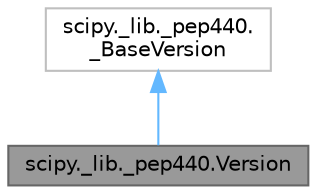 digraph "scipy._lib._pep440.Version"
{
 // LATEX_PDF_SIZE
  bgcolor="transparent";
  edge [fontname=Helvetica,fontsize=10,labelfontname=Helvetica,labelfontsize=10];
  node [fontname=Helvetica,fontsize=10,shape=box,height=0.2,width=0.4];
  Node1 [id="Node000001",label="scipy._lib._pep440.Version",height=0.2,width=0.4,color="gray40", fillcolor="grey60", style="filled", fontcolor="black",tooltip=" "];
  Node2 -> Node1 [id="edge1_Node000001_Node000002",dir="back",color="steelblue1",style="solid",tooltip=" "];
  Node2 [id="Node000002",label="scipy._lib._pep440.\l_BaseVersion",height=0.2,width=0.4,color="grey75", fillcolor="white", style="filled",URL="$dc/d58/classscipy_1_1__lib_1_1__pep440_1_1__BaseVersion.html",tooltip=" "];
}
